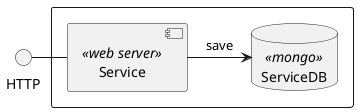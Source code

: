 @startuml

rectangle {
    component Service <<web server>>
    database ServiceDB <<mongo>>
}
interface HTTP

Service -right-> ServiceDB : save
Service -left- HTTP


@enduml
